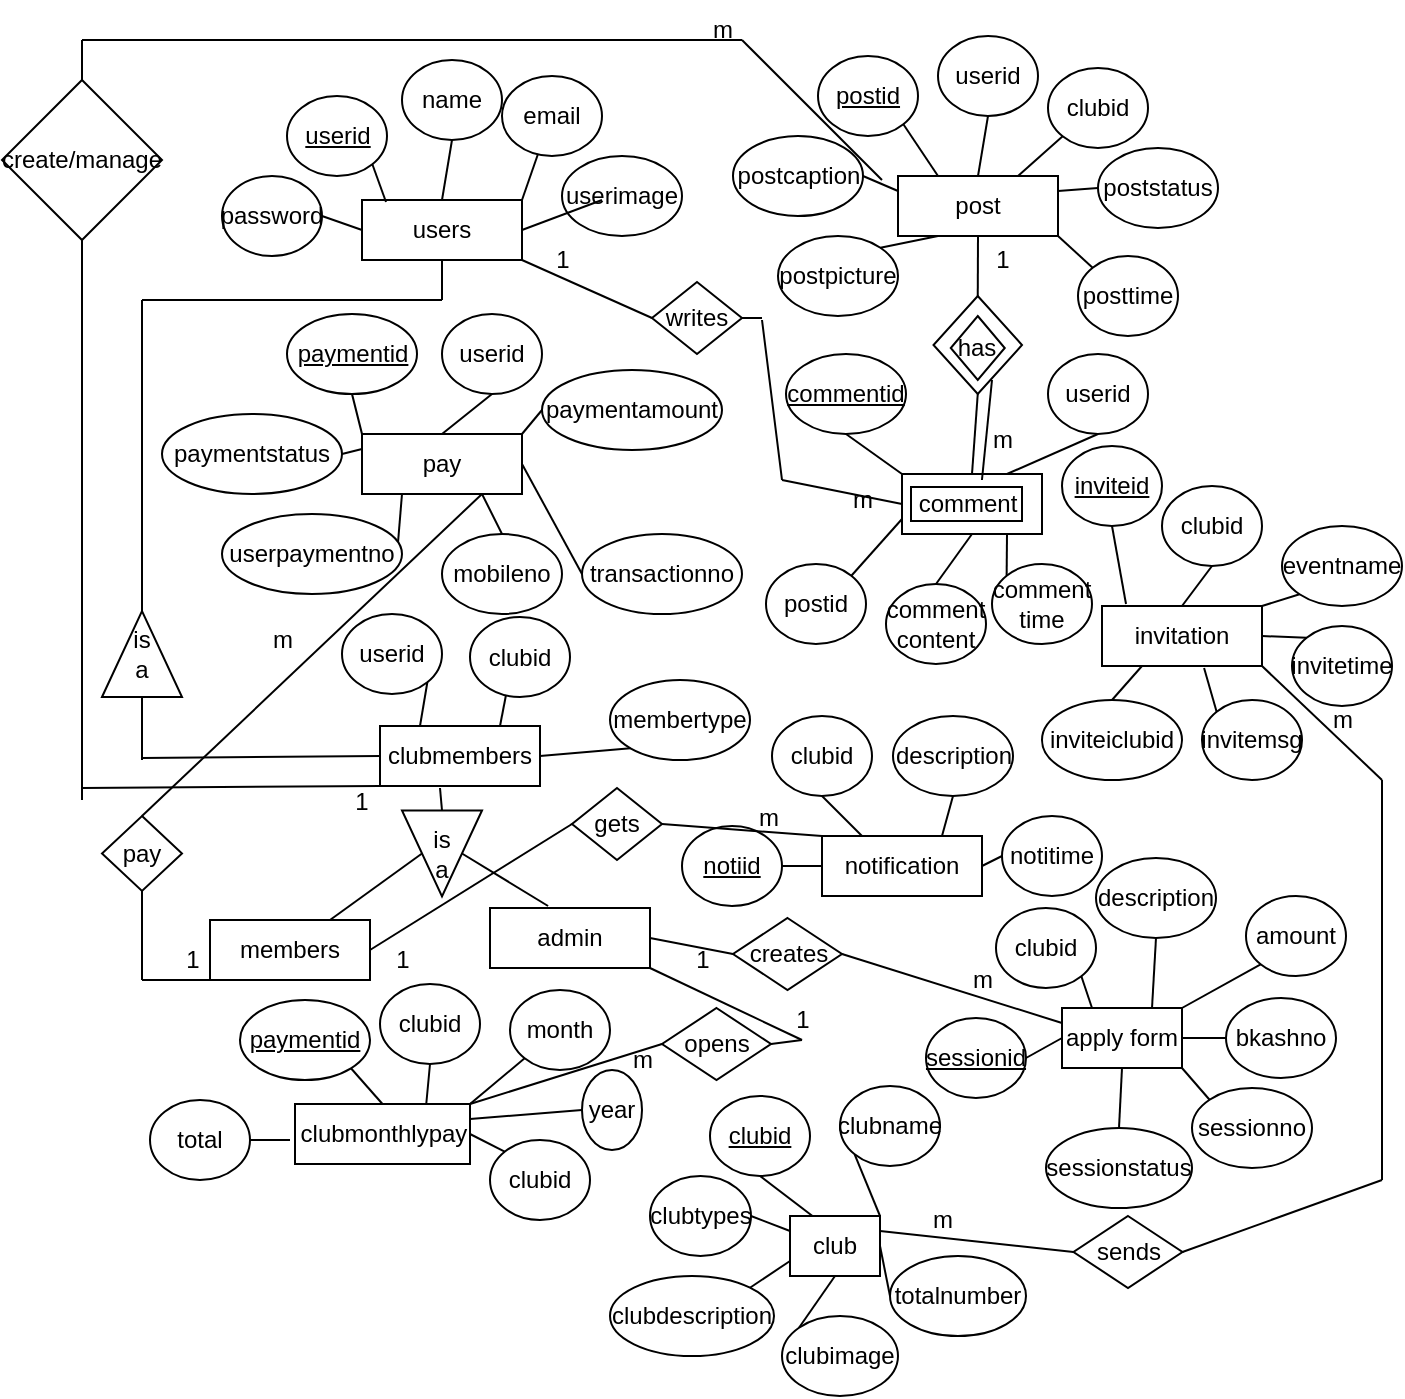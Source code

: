 <mxfile version="20.7.4" type="device"><diagram id="wErMqQA9HArd3qkCMfXF" name="Page-1"><mxGraphModel dx="1730" dy="1527" grid="1" gridSize="10" guides="1" tooltips="1" connect="1" arrows="1" fold="1" page="1" pageScale="1" pageWidth="850" pageHeight="1100" math="0" shadow="0"><root><mxCell id="0"/><mxCell id="1" parent="0"/><mxCell id="XLt_cei-jQ5M8ILRiLV--1" value="users" style="rounded=0;whiteSpace=wrap;html=1;" parent="1" vertex="1"><mxGeometry x="120" y="50" width="80" height="30" as="geometry"/></mxCell><mxCell id="XLt_cei-jQ5M8ILRiLV--2" value="&lt;u&gt;userid&lt;/u&gt;" style="ellipse;whiteSpace=wrap;html=1;" parent="1" vertex="1"><mxGeometry x="82.5" y="-2" width="50" height="40" as="geometry"/></mxCell><mxCell id="XLt_cei-jQ5M8ILRiLV--3" value="name" style="ellipse;whiteSpace=wrap;html=1;" parent="1" vertex="1"><mxGeometry x="140" y="-20" width="50" height="40" as="geometry"/></mxCell><mxCell id="XLt_cei-jQ5M8ILRiLV--5" value="email" style="ellipse;whiteSpace=wrap;html=1;" parent="1" vertex="1"><mxGeometry x="190" y="-12" width="50" height="40" as="geometry"/></mxCell><mxCell id="XLt_cei-jQ5M8ILRiLV--6" value="password" style="ellipse;whiteSpace=wrap;html=1;" parent="1" vertex="1"><mxGeometry x="50" y="38" width="50" height="40" as="geometry"/></mxCell><mxCell id="XLt_cei-jQ5M8ILRiLV--7" value="userimage" style="ellipse;whiteSpace=wrap;html=1;" parent="1" vertex="1"><mxGeometry x="220" y="28" width="60" height="40" as="geometry"/></mxCell><mxCell id="XLt_cei-jQ5M8ILRiLV--11" value="" style="endArrow=none;html=1;rounded=0;exitX=0;exitY=0.5;exitDx=0;exitDy=0;entryX=1;entryY=0.5;entryDx=0;entryDy=0;" parent="1" source="XLt_cei-jQ5M8ILRiLV--1" target="XLt_cei-jQ5M8ILRiLV--6" edge="1"><mxGeometry width="50" height="50" relative="1" as="geometry"><mxPoint x="20" y="-10" as="sourcePoint"/><mxPoint x="70" y="-60" as="targetPoint"/></mxGeometry></mxCell><mxCell id="XLt_cei-jQ5M8ILRiLV--12" value="" style="endArrow=none;html=1;rounded=0;exitX=0.15;exitY=0.033;exitDx=0;exitDy=0;exitPerimeter=0;entryX=1;entryY=1;entryDx=0;entryDy=0;" parent="1" source="XLt_cei-jQ5M8ILRiLV--1" target="XLt_cei-jQ5M8ILRiLV--2" edge="1"><mxGeometry width="50" height="50" relative="1" as="geometry"><mxPoint x="130" y="60" as="sourcePoint"/><mxPoint x="180" y="10" as="targetPoint"/></mxGeometry></mxCell><mxCell id="XLt_cei-jQ5M8ILRiLV--13" value="" style="endArrow=none;html=1;rounded=0;entryX=0.5;entryY=0;entryDx=0;entryDy=0;exitX=0.5;exitY=1;exitDx=0;exitDy=0;" parent="1" source="XLt_cei-jQ5M8ILRiLV--3" target="XLt_cei-jQ5M8ILRiLV--1" edge="1"><mxGeometry width="50" height="50" relative="1" as="geometry"><mxPoint x="129.289" y="50" as="sourcePoint"/><mxPoint x="129.289" as="targetPoint"/></mxGeometry></mxCell><mxCell id="XLt_cei-jQ5M8ILRiLV--14" value="" style="endArrow=none;html=1;rounded=0;exitX=1;exitY=0;exitDx=0;exitDy=0;entryX=0.36;entryY=0.975;entryDx=0;entryDy=0;entryPerimeter=0;" parent="1" source="XLt_cei-jQ5M8ILRiLV--1" target="XLt_cei-jQ5M8ILRiLV--5" edge="1"><mxGeometry width="50" height="50" relative="1" as="geometry"><mxPoint x="200" y="60" as="sourcePoint"/><mxPoint x="250" y="10" as="targetPoint"/></mxGeometry></mxCell><mxCell id="XLt_cei-jQ5M8ILRiLV--15" value="" style="endArrow=none;html=1;rounded=0;exitX=1;exitY=0.5;exitDx=0;exitDy=0;" parent="1" source="XLt_cei-jQ5M8ILRiLV--1" edge="1"><mxGeometry width="50" height="50" relative="1" as="geometry"><mxPoint x="220" y="90" as="sourcePoint"/><mxPoint x="240" y="50" as="targetPoint"/></mxGeometry></mxCell><mxCell id="XLt_cei-jQ5M8ILRiLV--21" value="post" style="rounded=0;whiteSpace=wrap;html=1;" parent="1" vertex="1"><mxGeometry x="388" y="38" width="80" height="30" as="geometry"/></mxCell><mxCell id="XLt_cei-jQ5M8ILRiLV--22" value="&lt;u&gt;postid&lt;/u&gt;" style="ellipse;whiteSpace=wrap;html=1;" parent="1" vertex="1"><mxGeometry x="348" y="-22" width="50" height="40" as="geometry"/></mxCell><mxCell id="XLt_cei-jQ5M8ILRiLV--23" value="userid" style="ellipse;whiteSpace=wrap;html=1;" parent="1" vertex="1"><mxGeometry x="408" y="-32" width="50" height="40" as="geometry"/></mxCell><mxCell id="XLt_cei-jQ5M8ILRiLV--24" value="clubid" style="ellipse;whiteSpace=wrap;html=1;" parent="1" vertex="1"><mxGeometry x="463" y="-16" width="50" height="40" as="geometry"/></mxCell><mxCell id="XLt_cei-jQ5M8ILRiLV--25" value="postcaption" style="ellipse;whiteSpace=wrap;html=1;" parent="1" vertex="1"><mxGeometry x="305.5" y="18" width="65" height="40" as="geometry"/></mxCell><mxCell id="XLt_cei-jQ5M8ILRiLV--26" value="postpicture" style="ellipse;whiteSpace=wrap;html=1;" parent="1" vertex="1"><mxGeometry x="328" y="68" width="60" height="40" as="geometry"/></mxCell><mxCell id="XLt_cei-jQ5M8ILRiLV--27" value="poststatus" style="ellipse;whiteSpace=wrap;html=1;" parent="1" vertex="1"><mxGeometry x="488" y="24" width="60" height="40" as="geometry"/></mxCell><mxCell id="XLt_cei-jQ5M8ILRiLV--28" value="posttime" style="ellipse;whiteSpace=wrap;html=1;" parent="1" vertex="1"><mxGeometry x="478" y="78" width="50" height="40" as="geometry"/></mxCell><mxCell id="XLt_cei-jQ5M8ILRiLV--29" value="" style="endArrow=none;html=1;rounded=0;entryX=0.25;entryY=0;entryDx=0;entryDy=0;exitX=1;exitY=1;exitDx=0;exitDy=0;" parent="1" source="XLt_cei-jQ5M8ILRiLV--22" target="XLt_cei-jQ5M8ILRiLV--21" edge="1"><mxGeometry width="50" height="50" relative="1" as="geometry"><mxPoint x="278" y="38" as="sourcePoint"/><mxPoint x="328" y="-12" as="targetPoint"/></mxGeometry></mxCell><mxCell id="XLt_cei-jQ5M8ILRiLV--30" value="" style="endArrow=none;html=1;rounded=0;entryX=0.5;entryY=1;entryDx=0;entryDy=0;" parent="1" target="XLt_cei-jQ5M8ILRiLV--23" edge="1"><mxGeometry width="50" height="50" relative="1" as="geometry"><mxPoint x="428" y="38" as="sourcePoint"/><mxPoint x="468" y="-2" as="targetPoint"/></mxGeometry></mxCell><mxCell id="XLt_cei-jQ5M8ILRiLV--31" value="" style="endArrow=none;html=1;fontFamily=Helvetica;fontSize=11;fontColor=default;align=center;strokeColor=default;entryX=0;entryY=0.5;entryDx=0;entryDy=0;exitX=1;exitY=0.25;exitDx=0;exitDy=0;" parent="1" source="XLt_cei-jQ5M8ILRiLV--21" target="XLt_cei-jQ5M8ILRiLV--27" edge="1"><mxGeometry width="50" height="50" relative="1" as="geometry"><mxPoint x="458" y="38" as="sourcePoint"/><mxPoint x="488" y="8" as="targetPoint"/></mxGeometry></mxCell><mxCell id="XLt_cei-jQ5M8ILRiLV--32" value="" style="endArrow=none;html=1;rounded=0;entryX=0;entryY=0.25;entryDx=0;entryDy=0;exitX=1;exitY=0.5;exitDx=0;exitDy=0;" parent="1" source="XLt_cei-jQ5M8ILRiLV--25" target="XLt_cei-jQ5M8ILRiLV--21" edge="1"><mxGeometry width="50" height="50" relative="1" as="geometry"><mxPoint x="328" y="68" as="sourcePoint"/><mxPoint x="378" y="18" as="targetPoint"/></mxGeometry></mxCell><mxCell id="XLt_cei-jQ5M8ILRiLV--33" value="" style="endArrow=none;html=1;rounded=0;exitX=1;exitY=0;exitDx=0;exitDy=0;entryX=0.25;entryY=1;entryDx=0;entryDy=0;" parent="1" source="XLt_cei-jQ5M8ILRiLV--26" target="XLt_cei-jQ5M8ILRiLV--21" edge="1"><mxGeometry width="50" height="50" relative="1" as="geometry"><mxPoint x="378" y="128" as="sourcePoint"/><mxPoint x="428" y="78" as="targetPoint"/></mxGeometry></mxCell><mxCell id="XLt_cei-jQ5M8ILRiLV--34" value="" style="endArrow=none;html=1;rounded=0;exitX=0.75;exitY=0;exitDx=0;exitDy=0;entryX=0;entryY=1;entryDx=0;entryDy=0;" parent="1" source="XLt_cei-jQ5M8ILRiLV--21" target="XLt_cei-jQ5M8ILRiLV--24" edge="1"><mxGeometry width="50" height="50" relative="1" as="geometry"><mxPoint x="448" y="38" as="sourcePoint"/><mxPoint x="488" y="-2" as="targetPoint"/></mxGeometry></mxCell><mxCell id="XLt_cei-jQ5M8ILRiLV--35" value="" style="endArrow=none;html=1;rounded=0;entryX=1;entryY=1;entryDx=0;entryDy=0;exitX=0;exitY=0;exitDx=0;exitDy=0;" parent="1" source="XLt_cei-jQ5M8ILRiLV--28" target="XLt_cei-jQ5M8ILRiLV--21" edge="1"><mxGeometry width="50" height="50" relative="1" as="geometry"><mxPoint x="408" y="158" as="sourcePoint"/><mxPoint x="458" y="108" as="targetPoint"/></mxGeometry></mxCell><mxCell id="XLt_cei-jQ5M8ILRiLV--36" value="pay" style="rounded=0;whiteSpace=wrap;html=1;" parent="1" vertex="1"><mxGeometry x="120" y="167" width="80" height="30" as="geometry"/></mxCell><mxCell id="XLt_cei-jQ5M8ILRiLV--37" value="&lt;u&gt;paymentid&lt;/u&gt;" style="ellipse;whiteSpace=wrap;html=1;" parent="1" vertex="1"><mxGeometry x="82.5" y="107" width="65" height="40" as="geometry"/></mxCell><mxCell id="XLt_cei-jQ5M8ILRiLV--38" value="userid" style="ellipse;whiteSpace=wrap;html=1;" parent="1" vertex="1"><mxGeometry x="160" y="107" width="50" height="40" as="geometry"/></mxCell><mxCell id="XLt_cei-jQ5M8ILRiLV--39" value="paymentamount" style="ellipse;whiteSpace=wrap;html=1;" parent="1" vertex="1"><mxGeometry x="210" y="135" width="90" height="40" as="geometry"/></mxCell><mxCell id="XLt_cei-jQ5M8ILRiLV--40" value="transactionno" style="ellipse;whiteSpace=wrap;html=1;" parent="1" vertex="1"><mxGeometry x="230" y="217" width="80" height="40" as="geometry"/></mxCell><mxCell id="XLt_cei-jQ5M8ILRiLV--41" value="paymentstatus" style="ellipse;whiteSpace=wrap;html=1;" parent="1" vertex="1"><mxGeometry x="20" y="157" width="90" height="40" as="geometry"/></mxCell><mxCell id="XLt_cei-jQ5M8ILRiLV--42" value="userpaymentno" style="ellipse;whiteSpace=wrap;html=1;" parent="1" vertex="1"><mxGeometry x="50" y="207" width="90" height="40" as="geometry"/></mxCell><mxCell id="XLt_cei-jQ5M8ILRiLV--43" value="mobileno" style="ellipse;whiteSpace=wrap;html=1;" parent="1" vertex="1"><mxGeometry x="160" y="217" width="60" height="40" as="geometry"/></mxCell><mxCell id="XLt_cei-jQ5M8ILRiLV--44" value="" style="endArrow=none;html=1;rounded=0;entryX=0.5;entryY=1;entryDx=0;entryDy=0;exitX=0;exitY=0;exitDx=0;exitDy=0;" parent="1" source="XLt_cei-jQ5M8ILRiLV--36" target="XLt_cei-jQ5M8ILRiLV--37" edge="1"><mxGeometry width="50" height="50" relative="1" as="geometry"><mxPoint x="100" y="177" as="sourcePoint"/><mxPoint x="150" y="127" as="targetPoint"/></mxGeometry></mxCell><mxCell id="XLt_cei-jQ5M8ILRiLV--45" value="" style="endArrow=none;html=1;rounded=0;exitX=0.5;exitY=0;exitDx=0;exitDy=0;entryX=0.5;entryY=1;entryDx=0;entryDy=0;" parent="1" source="XLt_cei-jQ5M8ILRiLV--36" target="XLt_cei-jQ5M8ILRiLV--38" edge="1"><mxGeometry width="50" height="50" relative="1" as="geometry"><mxPoint x="140" y="167" as="sourcePoint"/><mxPoint x="190" y="117" as="targetPoint"/></mxGeometry></mxCell><mxCell id="XLt_cei-jQ5M8ILRiLV--46" value="" style="endArrow=none;html=1;rounded=0;entryX=0;entryY=0.5;entryDx=0;entryDy=0;" parent="1" target="XLt_cei-jQ5M8ILRiLV--39" edge="1"><mxGeometry width="50" height="50" relative="1" as="geometry"><mxPoint x="200" y="167" as="sourcePoint"/><mxPoint x="250" y="117" as="targetPoint"/></mxGeometry></mxCell><mxCell id="XLt_cei-jQ5M8ILRiLV--47" value="" style="endArrow=none;html=1;rounded=0;exitX=1;exitY=0.5;exitDx=0;exitDy=0;entryX=0;entryY=0.5;entryDx=0;entryDy=0;" parent="1" source="XLt_cei-jQ5M8ILRiLV--36" target="XLt_cei-jQ5M8ILRiLV--40" edge="1"><mxGeometry width="50" height="50" relative="1" as="geometry"><mxPoint x="210" y="207" as="sourcePoint"/><mxPoint x="260" y="157" as="targetPoint"/></mxGeometry></mxCell><mxCell id="XLt_cei-jQ5M8ILRiLV--48" value="" style="endArrow=none;html=1;rounded=0;entryX=0.75;entryY=1;entryDx=0;entryDy=0;exitX=0.5;exitY=0;exitDx=0;exitDy=0;" parent="1" source="XLt_cei-jQ5M8ILRiLV--43" target="XLt_cei-jQ5M8ILRiLV--36" edge="1"><mxGeometry width="50" height="50" relative="1" as="geometry"><mxPoint x="120" y="237" as="sourcePoint"/><mxPoint x="170" y="187" as="targetPoint"/></mxGeometry></mxCell><mxCell id="XLt_cei-jQ5M8ILRiLV--49" value="" style="endArrow=none;html=1;rounded=0;exitX=1;exitY=0.5;exitDx=0;exitDy=0;entryX=0;entryY=0.25;entryDx=0;entryDy=0;" parent="1" source="XLt_cei-jQ5M8ILRiLV--41" target="XLt_cei-jQ5M8ILRiLV--36" edge="1"><mxGeometry width="50" height="50" relative="1" as="geometry"><mxPoint x="70" y="217" as="sourcePoint"/><mxPoint x="120" y="167" as="targetPoint"/></mxGeometry></mxCell><mxCell id="XLt_cei-jQ5M8ILRiLV--50" value="" style="endArrow=none;html=1;rounded=0;exitX=0.978;exitY=0.35;exitDx=0;exitDy=0;exitPerimeter=0;entryX=0.25;entryY=1;entryDx=0;entryDy=0;" parent="1" source="XLt_cei-jQ5M8ILRiLV--42" target="XLt_cei-jQ5M8ILRiLV--36" edge="1"><mxGeometry width="50" height="50" relative="1" as="geometry"><mxPoint x="100" y="247" as="sourcePoint"/><mxPoint x="150" y="197" as="targetPoint"/></mxGeometry></mxCell><mxCell id="XLt_cei-jQ5M8ILRiLV--51" value="notification" style="rounded=0;whiteSpace=wrap;html=1;" parent="1" vertex="1"><mxGeometry x="350" y="368" width="80" height="30" as="geometry"/></mxCell><mxCell id="XLt_cei-jQ5M8ILRiLV--52" value="&lt;u&gt;notiid&lt;/u&gt;" style="ellipse;whiteSpace=wrap;html=1;" parent="1" vertex="1"><mxGeometry x="280" y="363" width="50" height="40" as="geometry"/></mxCell><mxCell id="XLt_cei-jQ5M8ILRiLV--53" value="clubid" style="ellipse;whiteSpace=wrap;html=1;" parent="1" vertex="1"><mxGeometry x="325" y="308" width="50" height="40" as="geometry"/></mxCell><mxCell id="XLt_cei-jQ5M8ILRiLV--54" value="description" style="ellipse;whiteSpace=wrap;html=1;" parent="1" vertex="1"><mxGeometry x="385.5" y="308" width="60" height="40" as="geometry"/></mxCell><mxCell id="XLt_cei-jQ5M8ILRiLV--55" value="notitime" style="ellipse;whiteSpace=wrap;html=1;" parent="1" vertex="1"><mxGeometry x="440" y="358" width="50" height="40" as="geometry"/></mxCell><mxCell id="XLt_cei-jQ5M8ILRiLV--56" value="" style="endArrow=none;html=1;rounded=0;entryX=0;entryY=0.5;entryDx=0;entryDy=0;exitX=1;exitY=0.5;exitDx=0;exitDy=0;" parent="1" source="XLt_cei-jQ5M8ILRiLV--52" target="XLt_cei-jQ5M8ILRiLV--51" edge="1"><mxGeometry width="50" height="50" relative="1" as="geometry"><mxPoint x="220" y="338" as="sourcePoint"/><mxPoint x="270" y="288" as="targetPoint"/></mxGeometry></mxCell><mxCell id="XLt_cei-jQ5M8ILRiLV--57" value="" style="endArrow=none;html=1;rounded=0;exitX=0.25;exitY=0;exitDx=0;exitDy=0;entryX=0.5;entryY=1;entryDx=0;entryDy=0;" parent="1" source="XLt_cei-jQ5M8ILRiLV--51" target="XLt_cei-jQ5M8ILRiLV--53" edge="1"><mxGeometry width="50" height="50" relative="1" as="geometry"><mxPoint x="340" y="368" as="sourcePoint"/><mxPoint x="390" y="318" as="targetPoint"/></mxGeometry></mxCell><mxCell id="XLt_cei-jQ5M8ILRiLV--58" value="" style="endArrow=none;html=1;rounded=0;exitX=0.75;exitY=0;exitDx=0;exitDy=0;entryX=0.5;entryY=1;entryDx=0;entryDy=0;" parent="1" source="XLt_cei-jQ5M8ILRiLV--51" target="XLt_cei-jQ5M8ILRiLV--54" edge="1"><mxGeometry width="50" height="50" relative="1" as="geometry"><mxPoint x="400" y="368" as="sourcePoint"/><mxPoint x="450" y="318" as="targetPoint"/></mxGeometry></mxCell><mxCell id="XLt_cei-jQ5M8ILRiLV--59" value="" style="endArrow=none;html=1;rounded=0;exitX=1;exitY=0.5;exitDx=0;exitDy=0;entryX=0;entryY=0.5;entryDx=0;entryDy=0;" parent="1" source="XLt_cei-jQ5M8ILRiLV--51" target="XLt_cei-jQ5M8ILRiLV--55" edge="1"><mxGeometry width="50" height="50" relative="1" as="geometry"><mxPoint x="490" y="358" as="sourcePoint"/><mxPoint x="540" y="308" as="targetPoint"/></mxGeometry></mxCell><mxCell id="XLt_cei-jQ5M8ILRiLV--60" value="" style="rounded=0;whiteSpace=wrap;html=1;" parent="1" vertex="1"><mxGeometry x="390" y="187" width="70" height="30" as="geometry"/></mxCell><mxCell id="XLt_cei-jQ5M8ILRiLV--61" value="&lt;u&gt;commentid&lt;/u&gt;" style="ellipse;whiteSpace=wrap;html=1;" parent="1" vertex="1"><mxGeometry x="332" y="127" width="60" height="40" as="geometry"/></mxCell><mxCell id="XLt_cei-jQ5M8ILRiLV--62" value="userid" style="ellipse;whiteSpace=wrap;html=1;" parent="1" vertex="1"><mxGeometry x="463" y="127" width="50" height="40" as="geometry"/></mxCell><mxCell id="XLt_cei-jQ5M8ILRiLV--63" value="postid" style="ellipse;whiteSpace=wrap;html=1;" parent="1" vertex="1"><mxGeometry x="322" y="232" width="50" height="40" as="geometry"/></mxCell><mxCell id="XLt_cei-jQ5M8ILRiLV--64" value="comment&lt;br&gt;content" style="ellipse;whiteSpace=wrap;html=1;" parent="1" vertex="1"><mxGeometry x="382" y="242" width="50" height="40" as="geometry"/></mxCell><mxCell id="XLt_cei-jQ5M8ILRiLV--65" value="comment&lt;br&gt;time" style="ellipse;whiteSpace=wrap;html=1;" parent="1" vertex="1"><mxGeometry x="435" y="232" width="50" height="40" as="geometry"/></mxCell><mxCell id="XLt_cei-jQ5M8ILRiLV--66" value="" style="endArrow=none;html=1;rounded=0;entryX=0.5;entryY=1;entryDx=0;entryDy=0;exitX=0;exitY=0;exitDx=0;exitDy=0;" parent="1" source="XLt_cei-jQ5M8ILRiLV--60" target="XLt_cei-jQ5M8ILRiLV--61" edge="1"><mxGeometry width="50" height="50" relative="1" as="geometry"><mxPoint x="342" y="202" as="sourcePoint"/><mxPoint x="392" y="152" as="targetPoint"/></mxGeometry></mxCell><mxCell id="XLt_cei-jQ5M8ILRiLV--67" value="" style="endArrow=none;html=1;rounded=0;exitX=0.75;exitY=0;exitDx=0;exitDy=0;entryX=0.5;entryY=1;entryDx=0;entryDy=0;" parent="1" source="XLt_cei-jQ5M8ILRiLV--60" target="XLt_cei-jQ5M8ILRiLV--62" edge="1"><mxGeometry width="50" height="50" relative="1" as="geometry"><mxPoint x="502" y="202" as="sourcePoint"/><mxPoint x="552" y="152" as="targetPoint"/></mxGeometry></mxCell><mxCell id="XLt_cei-jQ5M8ILRiLV--68" value="" style="endArrow=none;html=1;rounded=0;exitX=0.75;exitY=1;exitDx=0;exitDy=0;entryX=0;entryY=0;entryDx=0;entryDy=0;" parent="1" source="XLt_cei-jQ5M8ILRiLV--60" target="XLt_cei-jQ5M8ILRiLV--65" edge="1"><mxGeometry width="50" height="50" relative="1" as="geometry"><mxPoint x="502" y="202" as="sourcePoint"/><mxPoint x="552" y="152" as="targetPoint"/></mxGeometry></mxCell><mxCell id="XLt_cei-jQ5M8ILRiLV--69" value="" style="endArrow=none;html=1;rounded=0;entryX=0.5;entryY=1;entryDx=0;entryDy=0;exitX=0.5;exitY=0;exitDx=0;exitDy=0;" parent="1" source="XLt_cei-jQ5M8ILRiLV--64" target="XLt_cei-jQ5M8ILRiLV--60" edge="1"><mxGeometry width="50" height="50" relative="1" as="geometry"><mxPoint x="342" y="332" as="sourcePoint"/><mxPoint x="392" y="282" as="targetPoint"/></mxGeometry></mxCell><mxCell id="XLt_cei-jQ5M8ILRiLV--70" value="" style="endArrow=none;html=1;rounded=0;entryX=0;entryY=0.75;entryDx=0;entryDy=0;exitX=1;exitY=0;exitDx=0;exitDy=0;" parent="1" source="XLt_cei-jQ5M8ILRiLV--63" target="XLt_cei-jQ5M8ILRiLV--60" edge="1"><mxGeometry width="50" height="50" relative="1" as="geometry"><mxPoint x="322" y="212" as="sourcePoint"/><mxPoint x="372" y="162" as="targetPoint"/></mxGeometry></mxCell><mxCell id="XLt_cei-jQ5M8ILRiLV--72" value="invitation" style="rounded=0;whiteSpace=wrap;html=1;" parent="1" vertex="1"><mxGeometry x="490" y="253" width="80" height="30" as="geometry"/></mxCell><mxCell id="XLt_cei-jQ5M8ILRiLV--73" value="&lt;u&gt;inviteid&lt;/u&gt;" style="ellipse;whiteSpace=wrap;html=1;" parent="1" vertex="1"><mxGeometry x="470" y="173" width="50" height="40" as="geometry"/></mxCell><mxCell id="XLt_cei-jQ5M8ILRiLV--74" value="clubid" style="ellipse;whiteSpace=wrap;html=1;" parent="1" vertex="1"><mxGeometry x="520" y="193" width="50" height="40" as="geometry"/></mxCell><mxCell id="XLt_cei-jQ5M8ILRiLV--75" value="inviteiclubid" style="ellipse;whiteSpace=wrap;html=1;" parent="1" vertex="1"><mxGeometry x="460" y="300" width="70" height="40" as="geometry"/></mxCell><mxCell id="XLt_cei-jQ5M8ILRiLV--76" value="eventname" style="ellipse;whiteSpace=wrap;html=1;" parent="1" vertex="1"><mxGeometry x="580" y="213" width="60" height="40" as="geometry"/></mxCell><mxCell id="XLt_cei-jQ5M8ILRiLV--77" value="invitemsg" style="ellipse;whiteSpace=wrap;html=1;" parent="1" vertex="1"><mxGeometry x="540" y="300" width="50" height="40" as="geometry"/></mxCell><mxCell id="XLt_cei-jQ5M8ILRiLV--78" value="invitetime" style="ellipse;whiteSpace=wrap;html=1;" parent="1" vertex="1"><mxGeometry x="585" y="263" width="50" height="40" as="geometry"/></mxCell><mxCell id="XLt_cei-jQ5M8ILRiLV--79" value="" style="endArrow=none;html=1;rounded=0;exitX=0.15;exitY=-0.033;exitDx=0;exitDy=0;exitPerimeter=0;entryX=0.5;entryY=1;entryDx=0;entryDy=0;" parent="1" source="XLt_cei-jQ5M8ILRiLV--72" target="XLt_cei-jQ5M8ILRiLV--73" edge="1"><mxGeometry width="50" height="50" relative="1" as="geometry"><mxPoint x="480" y="253" as="sourcePoint"/><mxPoint x="530" y="203" as="targetPoint"/></mxGeometry></mxCell><mxCell id="XLt_cei-jQ5M8ILRiLV--80" value="" style="endArrow=none;html=1;rounded=0;exitX=0.5;exitY=0;exitDx=0;exitDy=0;entryX=0.5;entryY=1;entryDx=0;entryDy=0;" parent="1" source="XLt_cei-jQ5M8ILRiLV--72" target="XLt_cei-jQ5M8ILRiLV--74" edge="1"><mxGeometry width="50" height="50" relative="1" as="geometry"><mxPoint x="500" y="263" as="sourcePoint"/><mxPoint x="550" y="213" as="targetPoint"/></mxGeometry></mxCell><mxCell id="XLt_cei-jQ5M8ILRiLV--81" value="" style="endArrow=none;html=1;rounded=0;entryX=0;entryY=1;entryDx=0;entryDy=0;" parent="1" target="XLt_cei-jQ5M8ILRiLV--76" edge="1"><mxGeometry width="50" height="50" relative="1" as="geometry"><mxPoint x="570" y="253" as="sourcePoint"/><mxPoint x="600" y="213" as="targetPoint"/></mxGeometry></mxCell><mxCell id="XLt_cei-jQ5M8ILRiLV--83" value="" style="endArrow=none;html=1;rounded=0;entryX=0;entryY=0;entryDx=0;entryDy=0;exitX=1;exitY=0.5;exitDx=0;exitDy=0;" parent="1" source="XLt_cei-jQ5M8ILRiLV--72" target="XLt_cei-jQ5M8ILRiLV--78" edge="1"><mxGeometry width="50" height="50" relative="1" as="geometry"><mxPoint x="550" y="293" as="sourcePoint"/><mxPoint x="600" y="243" as="targetPoint"/></mxGeometry></mxCell><mxCell id="XLt_cei-jQ5M8ILRiLV--84" value="" style="endArrow=none;html=1;rounded=0;entryX=0.25;entryY=1;entryDx=0;entryDy=0;exitX=0.5;exitY=0;exitDx=0;exitDy=0;" parent="1" source="XLt_cei-jQ5M8ILRiLV--75" target="XLt_cei-jQ5M8ILRiLV--72" edge="1"><mxGeometry width="50" height="50" relative="1" as="geometry"><mxPoint x="460" y="313" as="sourcePoint"/><mxPoint x="510" y="263" as="targetPoint"/></mxGeometry></mxCell><mxCell id="XLt_cei-jQ5M8ILRiLV--85" value="" style="endArrow=none;html=1;rounded=0;entryX=0.638;entryY=1.033;entryDx=0;entryDy=0;entryPerimeter=0;exitX=0;exitY=0;exitDx=0;exitDy=0;" parent="1" source="XLt_cei-jQ5M8ILRiLV--77" target="XLt_cei-jQ5M8ILRiLV--72" edge="1"><mxGeometry width="50" height="50" relative="1" as="geometry"><mxPoint x="520" y="313" as="sourcePoint"/><mxPoint x="570" y="263" as="targetPoint"/></mxGeometry></mxCell><mxCell id="XLt_cei-jQ5M8ILRiLV--86" value="clubmembers" style="rounded=0;whiteSpace=wrap;html=1;" parent="1" vertex="1"><mxGeometry x="129" y="313" width="80" height="30" as="geometry"/></mxCell><mxCell id="XLt_cei-jQ5M8ILRiLV--87" value="userid" style="ellipse;whiteSpace=wrap;html=1;" parent="1" vertex="1"><mxGeometry x="110" y="257" width="50" height="40" as="geometry"/></mxCell><mxCell id="XLt_cei-jQ5M8ILRiLV--88" value="clubid" style="ellipse;whiteSpace=wrap;html=1;" parent="1" vertex="1"><mxGeometry x="174" y="258.5" width="50" height="40" as="geometry"/></mxCell><mxCell id="XLt_cei-jQ5M8ILRiLV--89" value="membertype" style="ellipse;whiteSpace=wrap;html=1;" parent="1" vertex="1"><mxGeometry x="244" y="290" width="70" height="40" as="geometry"/></mxCell><mxCell id="XLt_cei-jQ5M8ILRiLV--90" value="" style="endArrow=none;html=1;rounded=0;entryX=1;entryY=1;entryDx=0;entryDy=0;exitX=0.25;exitY=0;exitDx=0;exitDy=0;" parent="1" source="XLt_cei-jQ5M8ILRiLV--86" target="XLt_cei-jQ5M8ILRiLV--87" edge="1"><mxGeometry width="50" height="50" relative="1" as="geometry"><mxPoint x="80" y="360" as="sourcePoint"/><mxPoint x="130" y="310" as="targetPoint"/></mxGeometry></mxCell><mxCell id="XLt_cei-jQ5M8ILRiLV--91" value="" style="endArrow=none;html=1;rounded=0;entryX=0.36;entryY=0.975;entryDx=0;entryDy=0;entryPerimeter=0;exitX=0.75;exitY=0;exitDx=0;exitDy=0;" parent="1" source="XLt_cei-jQ5M8ILRiLV--86" target="XLt_cei-jQ5M8ILRiLV--88" edge="1"><mxGeometry width="50" height="50" relative="1" as="geometry"><mxPoint x="180" y="320" as="sourcePoint"/><mxPoint x="230" y="270" as="targetPoint"/></mxGeometry></mxCell><mxCell id="XLt_cei-jQ5M8ILRiLV--92" value="" style="endArrow=none;html=1;rounded=0;exitX=1;exitY=0.5;exitDx=0;exitDy=0;entryX=0;entryY=1;entryDx=0;entryDy=0;" parent="1" source="XLt_cei-jQ5M8ILRiLV--86" target="XLt_cei-jQ5M8ILRiLV--89" edge="1"><mxGeometry width="50" height="50" relative="1" as="geometry"><mxPoint x="250" y="360" as="sourcePoint"/><mxPoint x="300" y="310" as="targetPoint"/></mxGeometry></mxCell><mxCell id="XLt_cei-jQ5M8ILRiLV--93" value="is&lt;br&gt;a" style="triangle;whiteSpace=wrap;html=1;direction=north;" parent="1" vertex="1"><mxGeometry x="-10" y="255.5" width="40" height="43" as="geometry"/></mxCell><mxCell id="XLt_cei-jQ5M8ILRiLV--94" value="" style="endArrow=none;html=1;rounded=0;exitX=0;exitY=0.5;exitDx=0;exitDy=0;" parent="1" source="XLt_cei-jQ5M8ILRiLV--93" edge="1"><mxGeometry width="50" height="50" relative="1" as="geometry"><mxPoint x="40" y="330" as="sourcePoint"/><mxPoint x="10" y="330" as="targetPoint"/></mxGeometry></mxCell><mxCell id="XLt_cei-jQ5M8ILRiLV--95" value="" style="endArrow=none;html=1;rounded=0;entryX=0;entryY=0.5;entryDx=0;entryDy=0;" parent="1" target="XLt_cei-jQ5M8ILRiLV--86" edge="1"><mxGeometry width="50" height="50" relative="1" as="geometry"><mxPoint x="10" y="329" as="sourcePoint"/><mxPoint x="110" y="370" as="targetPoint"/></mxGeometry></mxCell><mxCell id="XLt_cei-jQ5M8ILRiLV--96" value="" style="endArrow=none;html=1;rounded=0;exitX=1;exitY=0.5;exitDx=0;exitDy=0;" parent="1" source="XLt_cei-jQ5M8ILRiLV--93" edge="1"><mxGeometry width="50" height="50" relative="1" as="geometry"><mxPoint x="-30" y="190" as="sourcePoint"/><mxPoint x="10" y="100" as="targetPoint"/></mxGeometry></mxCell><mxCell id="XLt_cei-jQ5M8ILRiLV--97" value="" style="endArrow=none;html=1;rounded=0;" parent="1" edge="1"><mxGeometry width="50" height="50" relative="1" as="geometry"><mxPoint x="10" y="100" as="sourcePoint"/><mxPoint x="160" y="100" as="targetPoint"/></mxGeometry></mxCell><mxCell id="XLt_cei-jQ5M8ILRiLV--98" value="" style="endArrow=none;html=1;rounded=0;entryX=0.5;entryY=1;entryDx=0;entryDy=0;" parent="1" target="XLt_cei-jQ5M8ILRiLV--1" edge="1"><mxGeometry width="50" height="50" relative="1" as="geometry"><mxPoint x="160" y="100" as="sourcePoint"/><mxPoint x="260" y="70" as="targetPoint"/></mxGeometry></mxCell><mxCell id="XLt_cei-jQ5M8ILRiLV--99" value="is&lt;br&gt;a" style="triangle;whiteSpace=wrap;html=1;direction=south;" parent="1" vertex="1"><mxGeometry x="140" y="355.25" width="40" height="43" as="geometry"/></mxCell><mxCell id="XLt_cei-jQ5M8ILRiLV--102" value="admin" style="rounded=0;whiteSpace=wrap;html=1;" parent="1" vertex="1"><mxGeometry x="184" y="404" width="80" height="30" as="geometry"/></mxCell><mxCell id="XLt_cei-jQ5M8ILRiLV--103" value="members" style="rounded=0;whiteSpace=wrap;html=1;" parent="1" vertex="1"><mxGeometry x="44" y="410" width="80" height="30" as="geometry"/></mxCell><mxCell id="XLt_cei-jQ5M8ILRiLV--105" value="" style="endArrow=none;html=1;rounded=0;entryX=0.5;entryY=0;entryDx=0;entryDy=0;exitX=0.363;exitY=-0.033;exitDx=0;exitDy=0;exitPerimeter=0;" parent="1" source="XLt_cei-jQ5M8ILRiLV--102" target="XLt_cei-jQ5M8ILRiLV--99" edge="1"><mxGeometry width="50" height="50" relative="1" as="geometry"><mxPoint x="230" y="400" as="sourcePoint"/><mxPoint x="280" y="350" as="targetPoint"/></mxGeometry></mxCell><mxCell id="XLt_cei-jQ5M8ILRiLV--106" value="" style="endArrow=none;html=1;rounded=0;entryX=0.375;entryY=1.033;entryDx=0;entryDy=0;exitX=0;exitY=0.5;exitDx=0;exitDy=0;entryPerimeter=0;" parent="1" source="XLt_cei-jQ5M8ILRiLV--99" target="XLt_cei-jQ5M8ILRiLV--86" edge="1"><mxGeometry width="50" height="50" relative="1" as="geometry"><mxPoint x="230" y="390" as="sourcePoint"/><mxPoint x="280" y="340" as="targetPoint"/></mxGeometry></mxCell><mxCell id="XLt_cei-jQ5M8ILRiLV--107" value="club" style="rounded=0;whiteSpace=wrap;html=1;" parent="1" vertex="1"><mxGeometry x="334" y="558" width="45" height="30" as="geometry"/></mxCell><mxCell id="XLt_cei-jQ5M8ILRiLV--108" value="&lt;u&gt;clubid&lt;/u&gt;" style="ellipse;whiteSpace=wrap;html=1;" parent="1" vertex="1"><mxGeometry x="294" y="498" width="50" height="40" as="geometry"/></mxCell><mxCell id="XLt_cei-jQ5M8ILRiLV--110" value="clubname" style="ellipse;whiteSpace=wrap;html=1;" parent="1" vertex="1"><mxGeometry x="359" y="493" width="50" height="40" as="geometry"/></mxCell><mxCell id="XLt_cei-jQ5M8ILRiLV--111" value="totalnumber" style="ellipse;whiteSpace=wrap;html=1;" parent="1" vertex="1"><mxGeometry x="384" y="578" width="68" height="40" as="geometry"/></mxCell><mxCell id="XLt_cei-jQ5M8ILRiLV--112" value="clubtypes" style="ellipse;whiteSpace=wrap;html=1;" parent="1" vertex="1"><mxGeometry x="264" y="538" width="50.5" height="40" as="geometry"/></mxCell><mxCell id="XLt_cei-jQ5M8ILRiLV--113" value="clubdescription" style="ellipse;whiteSpace=wrap;html=1;" parent="1" vertex="1"><mxGeometry x="244" y="588" width="82" height="40" as="geometry"/></mxCell><mxCell id="XLt_cei-jQ5M8ILRiLV--114" value="clubimage" style="ellipse;whiteSpace=wrap;html=1;" parent="1" vertex="1"><mxGeometry x="330" y="608" width="58" height="40" as="geometry"/></mxCell><mxCell id="XLt_cei-jQ5M8ILRiLV--115" value="" style="endArrow=none;html=1;rounded=0;entryX=0.5;entryY=1;entryDx=0;entryDy=0;exitX=0.25;exitY=0;exitDx=0;exitDy=0;" parent="1" source="XLt_cei-jQ5M8ILRiLV--107" target="XLt_cei-jQ5M8ILRiLV--108" edge="1"><mxGeometry width="50" height="50" relative="1" as="geometry"><mxPoint x="164" y="598" as="sourcePoint"/><mxPoint x="214" y="548" as="targetPoint"/></mxGeometry></mxCell><mxCell id="XLt_cei-jQ5M8ILRiLV--116" value="" style="endArrow=none;html=1;rounded=0;exitX=1;exitY=0;exitDx=0;exitDy=0;entryX=0;entryY=1;entryDx=0;entryDy=0;" parent="1" source="XLt_cei-jQ5M8ILRiLV--107" target="XLt_cei-jQ5M8ILRiLV--110" edge="1"><mxGeometry width="50" height="50" relative="1" as="geometry"><mxPoint x="444" y="548" as="sourcePoint"/><mxPoint x="494" y="498" as="targetPoint"/></mxGeometry></mxCell><mxCell id="XLt_cei-jQ5M8ILRiLV--117" value="" style="endArrow=none;html=1;rounded=0;entryX=0;entryY=0.25;entryDx=0;entryDy=0;exitX=1;exitY=0.5;exitDx=0;exitDy=0;" parent="1" source="XLt_cei-jQ5M8ILRiLV--112" target="XLt_cei-jQ5M8ILRiLV--107" edge="1"><mxGeometry width="50" height="50" relative="1" as="geometry"><mxPoint x="184" y="588" as="sourcePoint"/><mxPoint x="234" y="538" as="targetPoint"/></mxGeometry></mxCell><mxCell id="XLt_cei-jQ5M8ILRiLV--118" value="" style="endArrow=none;html=1;rounded=0;exitX=1;exitY=0;exitDx=0;exitDy=0;entryX=0;entryY=0.75;entryDx=0;entryDy=0;" parent="1" source="XLt_cei-jQ5M8ILRiLV--113" target="XLt_cei-jQ5M8ILRiLV--107" edge="1"><mxGeometry width="50" height="50" relative="1" as="geometry"><mxPoint x="314" y="628" as="sourcePoint"/><mxPoint x="364" y="578" as="targetPoint"/></mxGeometry></mxCell><mxCell id="XLt_cei-jQ5M8ILRiLV--119" value="" style="endArrow=none;html=1;rounded=0;exitX=0;exitY=0;exitDx=0;exitDy=0;entryX=0.5;entryY=1;entryDx=0;entryDy=0;" parent="1" source="XLt_cei-jQ5M8ILRiLV--114" target="XLt_cei-jQ5M8ILRiLV--107" edge="1"><mxGeometry width="50" height="50" relative="1" as="geometry"><mxPoint x="364" y="618" as="sourcePoint"/><mxPoint x="414" y="568" as="targetPoint"/></mxGeometry></mxCell><mxCell id="XLt_cei-jQ5M8ILRiLV--122" value="" style="endArrow=none;html=1;rounded=0;exitX=1;exitY=0.5;exitDx=0;exitDy=0;entryX=0;entryY=0.5;entryDx=0;entryDy=0;" parent="1" source="XLt_cei-jQ5M8ILRiLV--107" target="XLt_cei-jQ5M8ILRiLV--111" edge="1"><mxGeometry width="50" height="50" relative="1" as="geometry"><mxPoint x="364" y="618" as="sourcePoint"/><mxPoint x="394" y="573" as="targetPoint"/></mxGeometry></mxCell><mxCell id="XLt_cei-jQ5M8ILRiLV--123" value="apply form" style="rounded=0;whiteSpace=wrap;html=1;" parent="1" vertex="1"><mxGeometry x="470" y="454" width="60" height="30" as="geometry"/></mxCell><mxCell id="XLt_cei-jQ5M8ILRiLV--124" value="&lt;u&gt;sessionid&lt;/u&gt;" style="ellipse;whiteSpace=wrap;html=1;" parent="1" vertex="1"><mxGeometry x="402" y="459" width="50" height="40" as="geometry"/></mxCell><mxCell id="XLt_cei-jQ5M8ILRiLV--125" value="clubid" style="ellipse;whiteSpace=wrap;html=1;" parent="1" vertex="1"><mxGeometry x="437" y="404" width="50" height="40" as="geometry"/></mxCell><mxCell id="XLt_cei-jQ5M8ILRiLV--126" value="description" style="ellipse;whiteSpace=wrap;html=1;" parent="1" vertex="1"><mxGeometry x="487" y="379" width="60" height="40" as="geometry"/></mxCell><mxCell id="XLt_cei-jQ5M8ILRiLV--127" value="amount" style="ellipse;whiteSpace=wrap;html=1;" parent="1" vertex="1"><mxGeometry x="562" y="398" width="50" height="40" as="geometry"/></mxCell><mxCell id="XLt_cei-jQ5M8ILRiLV--128" value="bkashno" style="ellipse;whiteSpace=wrap;html=1;" parent="1" vertex="1"><mxGeometry x="552" y="449" width="55" height="40" as="geometry"/></mxCell><mxCell id="XLt_cei-jQ5M8ILRiLV--129" value="sessionstatus" style="ellipse;whiteSpace=wrap;html=1;" parent="1" vertex="1"><mxGeometry x="462" y="514" width="73" height="40" as="geometry"/></mxCell><mxCell id="XLt_cei-jQ5M8ILRiLV--131" value="sessionno" style="ellipse;whiteSpace=wrap;html=1;" parent="1" vertex="1"><mxGeometry x="535" y="494" width="60" height="40" as="geometry"/></mxCell><mxCell id="XLt_cei-jQ5M8ILRiLV--132" value="" style="endArrow=none;html=1;rounded=0;exitX=0.25;exitY=0;exitDx=0;exitDy=0;entryX=1;entryY=1;entryDx=0;entryDy=0;" parent="1" source="XLt_cei-jQ5M8ILRiLV--123" target="XLt_cei-jQ5M8ILRiLV--125" edge="1"><mxGeometry width="50" height="50" relative="1" as="geometry"><mxPoint x="562" y="364" as="sourcePoint"/><mxPoint x="612" y="314" as="targetPoint"/></mxGeometry></mxCell><mxCell id="XLt_cei-jQ5M8ILRiLV--133" value="" style="endArrow=none;html=1;rounded=0;entryX=0;entryY=0.5;entryDx=0;entryDy=0;exitX=1;exitY=0.5;exitDx=0;exitDy=0;" parent="1" source="XLt_cei-jQ5M8ILRiLV--124" target="XLt_cei-jQ5M8ILRiLV--123" edge="1"><mxGeometry width="50" height="50" relative="1" as="geometry"><mxPoint x="452" y="544" as="sourcePoint"/><mxPoint x="502" y="494" as="targetPoint"/></mxGeometry></mxCell><mxCell id="XLt_cei-jQ5M8ILRiLV--134" value="" style="endArrow=none;html=1;rounded=0;exitX=0.75;exitY=0;exitDx=0;exitDy=0;entryX=0.5;entryY=1;entryDx=0;entryDy=0;" parent="1" source="XLt_cei-jQ5M8ILRiLV--123" target="XLt_cei-jQ5M8ILRiLV--126" edge="1"><mxGeometry width="50" height="50" relative="1" as="geometry"><mxPoint x="492" y="454" as="sourcePoint"/><mxPoint x="542" y="404" as="targetPoint"/></mxGeometry></mxCell><mxCell id="XLt_cei-jQ5M8ILRiLV--135" value="" style="endArrow=none;html=1;rounded=0;exitX=1;exitY=0;exitDx=0;exitDy=0;entryX=0;entryY=1;entryDx=0;entryDy=0;" parent="1" source="XLt_cei-jQ5M8ILRiLV--123" target="XLt_cei-jQ5M8ILRiLV--127" edge="1"><mxGeometry width="50" height="50" relative="1" as="geometry"><mxPoint x="522" y="444" as="sourcePoint"/><mxPoint x="572" y="394" as="targetPoint"/></mxGeometry></mxCell><mxCell id="XLt_cei-jQ5M8ILRiLV--137" value="" style="endArrow=none;html=1;rounded=0;exitX=1;exitY=0.5;exitDx=0;exitDy=0;entryX=0;entryY=0.5;entryDx=0;entryDy=0;" parent="1" source="XLt_cei-jQ5M8ILRiLV--123" target="XLt_cei-jQ5M8ILRiLV--128" edge="1"><mxGeometry width="50" height="50" relative="1" as="geometry"><mxPoint x="522" y="494" as="sourcePoint"/><mxPoint x="572" y="444" as="targetPoint"/></mxGeometry></mxCell><mxCell id="XLt_cei-jQ5M8ILRiLV--138" value="" style="endArrow=none;html=1;rounded=0;entryX=1;entryY=1;entryDx=0;entryDy=0;exitX=0;exitY=0;exitDx=0;exitDy=0;" parent="1" source="XLt_cei-jQ5M8ILRiLV--131" target="XLt_cei-jQ5M8ILRiLV--123" edge="1"><mxGeometry width="50" height="50" relative="1" as="geometry"><mxPoint x="502" y="524" as="sourcePoint"/><mxPoint x="552" y="474" as="targetPoint"/></mxGeometry></mxCell><mxCell id="XLt_cei-jQ5M8ILRiLV--139" value="" style="endArrow=none;html=1;rounded=0;entryX=0.5;entryY=0;entryDx=0;entryDy=0;exitX=0.5;exitY=1;exitDx=0;exitDy=0;" parent="1" source="XLt_cei-jQ5M8ILRiLV--123" target="XLt_cei-jQ5M8ILRiLV--129" edge="1"><mxGeometry width="50" height="50" relative="1" as="geometry"><mxPoint x="452" y="529" as="sourcePoint"/><mxPoint x="522.711" y="479" as="targetPoint"/></mxGeometry></mxCell><mxCell id="XLt_cei-jQ5M8ILRiLV--140" value="clubmonthlypay" style="rounded=0;whiteSpace=wrap;html=1;" parent="1" vertex="1"><mxGeometry x="86.5" y="502" width="87.5" height="30" as="geometry"/></mxCell><mxCell id="XLt_cei-jQ5M8ILRiLV--141" value="&lt;u&gt;paymentid&lt;/u&gt;" style="ellipse;whiteSpace=wrap;html=1;" parent="1" vertex="1"><mxGeometry x="59" y="450" width="65" height="40" as="geometry"/></mxCell><mxCell id="XLt_cei-jQ5M8ILRiLV--142" value="clubid" style="ellipse;whiteSpace=wrap;html=1;" parent="1" vertex="1"><mxGeometry x="129" y="442" width="50" height="40" as="geometry"/></mxCell><mxCell id="XLt_cei-jQ5M8ILRiLV--143" value="month" style="ellipse;whiteSpace=wrap;html=1;" parent="1" vertex="1"><mxGeometry x="194" y="445" width="50" height="40" as="geometry"/></mxCell><mxCell id="XLt_cei-jQ5M8ILRiLV--145" value="year" style="ellipse;whiteSpace=wrap;html=1;" parent="1" vertex="1"><mxGeometry x="230" y="485" width="30" height="40" as="geometry"/></mxCell><mxCell id="XLt_cei-jQ5M8ILRiLV--146" value="total" style="ellipse;whiteSpace=wrap;html=1;" parent="1" vertex="1"><mxGeometry x="14" y="500" width="50" height="40" as="geometry"/></mxCell><mxCell id="XLt_cei-jQ5M8ILRiLV--147" value="clubid" style="ellipse;whiteSpace=wrap;html=1;" parent="1" vertex="1"><mxGeometry x="184" y="520" width="50" height="40" as="geometry"/></mxCell><mxCell id="XLt_cei-jQ5M8ILRiLV--148" value="" style="endArrow=none;html=1;rounded=0;exitX=1;exitY=0.5;exitDx=0;exitDy=0;" parent="1" source="XLt_cei-jQ5M8ILRiLV--146" edge="1"><mxGeometry width="50" height="50" relative="1" as="geometry"><mxPoint x="-6" y="480" as="sourcePoint"/><mxPoint x="84" y="520" as="targetPoint"/></mxGeometry></mxCell><mxCell id="XLt_cei-jQ5M8ILRiLV--149" value="" style="endArrow=none;html=1;rounded=0;exitX=1;exitY=1;exitDx=0;exitDy=0;entryX=0.5;entryY=0;entryDx=0;entryDy=0;" parent="1" source="XLt_cei-jQ5M8ILRiLV--141" target="XLt_cei-jQ5M8ILRiLV--140" edge="1"><mxGeometry width="50" height="50" relative="1" as="geometry"><mxPoint x="124" y="510" as="sourcePoint"/><mxPoint x="174" y="460" as="targetPoint"/></mxGeometry></mxCell><mxCell id="XLt_cei-jQ5M8ILRiLV--150" value="" style="endArrow=none;html=1;rounded=0;exitX=0.75;exitY=0;exitDx=0;exitDy=0;entryX=0.5;entryY=1;entryDx=0;entryDy=0;" parent="1" source="XLt_cei-jQ5M8ILRiLV--140" target="XLt_cei-jQ5M8ILRiLV--142" edge="1"><mxGeometry width="50" height="50" relative="1" as="geometry"><mxPoint x="164" y="510" as="sourcePoint"/><mxPoint x="214" y="460" as="targetPoint"/></mxGeometry></mxCell><mxCell id="XLt_cei-jQ5M8ILRiLV--151" value="" style="endArrow=none;html=1;rounded=0;exitX=1;exitY=0;exitDx=0;exitDy=0;entryX=0;entryY=1;entryDx=0;entryDy=0;" parent="1" source="XLt_cei-jQ5M8ILRiLV--140" target="XLt_cei-jQ5M8ILRiLV--143" edge="1"><mxGeometry width="50" height="50" relative="1" as="geometry"><mxPoint x="194" y="520" as="sourcePoint"/><mxPoint x="214" y="480" as="targetPoint"/></mxGeometry></mxCell><mxCell id="XLt_cei-jQ5M8ILRiLV--152" value="" style="endArrow=none;html=1;rounded=0;exitX=1;exitY=0.25;exitDx=0;exitDy=0;entryX=0;entryY=0.5;entryDx=0;entryDy=0;" parent="1" source="XLt_cei-jQ5M8ILRiLV--140" target="XLt_cei-jQ5M8ILRiLV--145" edge="1"><mxGeometry width="50" height="50" relative="1" as="geometry"><mxPoint x="184" y="530" as="sourcePoint"/><mxPoint x="234" y="480" as="targetPoint"/></mxGeometry></mxCell><mxCell id="XLt_cei-jQ5M8ILRiLV--153" value="" style="endArrow=none;html=1;rounded=0;exitX=1;exitY=0.5;exitDx=0;exitDy=0;entryX=0;entryY=0;entryDx=0;entryDy=0;" parent="1" source="XLt_cei-jQ5M8ILRiLV--140" target="XLt_cei-jQ5M8ILRiLV--147" edge="1"><mxGeometry width="50" height="50" relative="1" as="geometry"><mxPoint x="134" y="610" as="sourcePoint"/><mxPoint x="184" y="560" as="targetPoint"/></mxGeometry></mxCell><mxCell id="XLt_cei-jQ5M8ILRiLV--154" value="" style="endArrow=none;html=1;rounded=0;entryX=0;entryY=1;entryDx=0;entryDy=0;" parent="1" target="XLt_cei-jQ5M8ILRiLV--86" edge="1"><mxGeometry width="50" height="50" relative="1" as="geometry"><mxPoint x="-20" y="344" as="sourcePoint"/><mxPoint x="290" y="370" as="targetPoint"/></mxGeometry></mxCell><mxCell id="XLt_cei-jQ5M8ILRiLV--155" value="" style="endArrow=none;html=1;rounded=0;" parent="1" edge="1"><mxGeometry width="50" height="50" relative="1" as="geometry"><mxPoint x="-20" y="350" as="sourcePoint"/><mxPoint x="-20" y="70" as="targetPoint"/></mxGeometry></mxCell><mxCell id="XLt_cei-jQ5M8ILRiLV--156" value="" style="endArrow=none;html=1;rounded=0;" parent="1" edge="1"><mxGeometry width="50" height="50" relative="1" as="geometry"><mxPoint x="-20" y="-30" as="sourcePoint"/><mxPoint x="310" y="-30" as="targetPoint"/></mxGeometry></mxCell><mxCell id="XLt_cei-jQ5M8ILRiLV--157" value="" style="endArrow=none;html=1;rounded=0;" parent="1" edge="1"><mxGeometry width="50" height="50" relative="1" as="geometry"><mxPoint x="380" y="40" as="sourcePoint"/><mxPoint x="310" y="-30" as="targetPoint"/></mxGeometry></mxCell><mxCell id="XLt_cei-jQ5M8ILRiLV--160" value="" style="endArrow=none;html=1;rounded=0;exitX=0;exitY=1;exitDx=0;exitDy=0;" parent="1" source="XLt_cei-jQ5M8ILRiLV--103" edge="1"><mxGeometry width="50" height="50" relative="1" as="geometry"><mxPoint x="70" y="390" as="sourcePoint"/><mxPoint x="10" y="440" as="targetPoint"/></mxGeometry></mxCell><mxCell id="XLt_cei-jQ5M8ILRiLV--161" value="create/manage" style="rhombus;whiteSpace=wrap;html=1;" parent="1" vertex="1"><mxGeometry x="-60" y="-10" width="80" height="80" as="geometry"/></mxCell><mxCell id="XLt_cei-jQ5M8ILRiLV--162" value="" style="endArrow=none;html=1;rounded=0;exitX=0.5;exitY=0;exitDx=0;exitDy=0;" parent="1" source="XLt_cei-jQ5M8ILRiLV--161" edge="1"><mxGeometry width="50" height="50" relative="1" as="geometry"><mxPoint y="-40" as="sourcePoint"/><mxPoint x="-20" y="-30" as="targetPoint"/></mxGeometry></mxCell><mxCell id="XLt_cei-jQ5M8ILRiLV--163" value="pay" style="rhombus;whiteSpace=wrap;html=1;" parent="1" vertex="1"><mxGeometry x="-10" y="358" width="40" height="37.5" as="geometry"/></mxCell><mxCell id="XLt_cei-jQ5M8ILRiLV--164" value="" style="endArrow=none;html=1;rounded=0;entryX=0.5;entryY=1;entryDx=0;entryDy=0;" parent="1" target="XLt_cei-jQ5M8ILRiLV--163" edge="1"><mxGeometry width="50" height="50" relative="1" as="geometry"><mxPoint x="10" y="440" as="sourcePoint"/><mxPoint x="40" y="460" as="targetPoint"/></mxGeometry></mxCell><mxCell id="XLt_cei-jQ5M8ILRiLV--165" value="" style="endArrow=none;html=1;rounded=0;entryX=0.75;entryY=1;entryDx=0;entryDy=0;exitX=0.5;exitY=0;exitDx=0;exitDy=0;" parent="1" source="XLt_cei-jQ5M8ILRiLV--163" target="XLt_cei-jQ5M8ILRiLV--36" edge="1"><mxGeometry width="50" height="50" relative="1" as="geometry"><mxPoint x="10" y="350" as="sourcePoint"/><mxPoint x="100" y="290" as="targetPoint"/></mxGeometry></mxCell><mxCell id="XLt_cei-jQ5M8ILRiLV--166" value="1" style="text;html=1;strokeColor=none;fillColor=none;align=center;verticalAlign=middle;whiteSpace=wrap;rounded=0;" parent="1" vertex="1"><mxGeometry x="90" y="336" width="60" height="30" as="geometry"/></mxCell><mxCell id="XLt_cei-jQ5M8ILRiLV--168" value="m" style="text;html=1;align=center;verticalAlign=middle;resizable=0;points=[];autosize=1;strokeColor=none;fillColor=none;" parent="1" vertex="1"><mxGeometry x="285" y="-50" width="30" height="30" as="geometry"/></mxCell><mxCell id="XLt_cei-jQ5M8ILRiLV--169" value="1" style="text;html=1;align=center;verticalAlign=middle;resizable=0;points=[];autosize=1;strokeColor=none;fillColor=none;" parent="1" vertex="1"><mxGeometry x="20" y="415" width="30" height="30" as="geometry"/></mxCell><mxCell id="XLt_cei-jQ5M8ILRiLV--170" value="m" style="text;html=1;align=center;verticalAlign=middle;resizable=0;points=[];autosize=1;strokeColor=none;fillColor=none;" parent="1" vertex="1"><mxGeometry x="65" y="255" width="30" height="30" as="geometry"/></mxCell><mxCell id="XLt_cei-jQ5M8ILRiLV--171" value="gets" style="rhombus;whiteSpace=wrap;html=1;" parent="1" vertex="1"><mxGeometry x="225" y="344" width="45" height="36" as="geometry"/></mxCell><mxCell id="XLt_cei-jQ5M8ILRiLV--172" value="" style="endArrow=none;html=1;rounded=0;exitX=1;exitY=0.5;exitDx=0;exitDy=0;entryX=0;entryY=0.5;entryDx=0;entryDy=0;startArrow=none;" parent="1" source="XLt_cei-jQ5M8ILRiLV--103" target="XLt_cei-jQ5M8ILRiLV--171" edge="1"><mxGeometry width="50" height="50" relative="1" as="geometry"><mxPoint x="162.5" y="404" as="sourcePoint"/><mxPoint x="220" y="370" as="targetPoint"/></mxGeometry></mxCell><mxCell id="XLt_cei-jQ5M8ILRiLV--173" value="" style="endArrow=none;html=1;rounded=0;exitX=1;exitY=0.5;exitDx=0;exitDy=0;entryX=0;entryY=0;entryDx=0;entryDy=0;" parent="1" source="XLt_cei-jQ5M8ILRiLV--171" target="XLt_cei-jQ5M8ILRiLV--51" edge="1"><mxGeometry width="50" height="50" relative="1" as="geometry"><mxPoint x="440" y="240" as="sourcePoint"/><mxPoint x="490" y="190" as="targetPoint"/></mxGeometry></mxCell><mxCell id="XLt_cei-jQ5M8ILRiLV--176" value="" style="endArrow=none;html=1;rounded=0;entryX=0.5;entryY=1;entryDx=0;entryDy=0;exitX=0.75;exitY=0;exitDx=0;exitDy=0;" parent="1" source="XLt_cei-jQ5M8ILRiLV--103" target="XLt_cei-jQ5M8ILRiLV--99" edge="1"><mxGeometry width="50" height="50" relative="1" as="geometry"><mxPoint x="90" y="410" as="sourcePoint"/><mxPoint x="140" y="360" as="targetPoint"/></mxGeometry></mxCell><mxCell id="XLt_cei-jQ5M8ILRiLV--177" value="m" style="text;html=1;align=center;verticalAlign=middle;resizable=0;points=[];autosize=1;strokeColor=none;fillColor=none;" parent="1" vertex="1"><mxGeometry x="308" y="344" width="30" height="30" as="geometry"/></mxCell><mxCell id="XLt_cei-jQ5M8ILRiLV--178" value="writes" style="rhombus;whiteSpace=wrap;html=1;" parent="1" vertex="1"><mxGeometry x="265" y="91" width="45" height="36" as="geometry"/></mxCell><mxCell id="XLt_cei-jQ5M8ILRiLV--183" value="m" style="text;html=1;align=center;verticalAlign=middle;resizable=0;points=[];autosize=1;strokeColor=none;fillColor=none;" parent="1" vertex="1"><mxGeometry x="355" y="185" width="30" height="30" as="geometry"/></mxCell><mxCell id="XLt_cei-jQ5M8ILRiLV--184" value="creates" style="rhombus;whiteSpace=wrap;html=1;" parent="1" vertex="1"><mxGeometry x="305.5" y="409" width="54.5" height="36" as="geometry"/></mxCell><mxCell id="XLt_cei-jQ5M8ILRiLV--185" value="" style="endArrow=none;html=1;rounded=0;entryX=0;entryY=0.5;entryDx=0;entryDy=0;exitX=1;exitY=0.5;exitDx=0;exitDy=0;" parent="1" source="XLt_cei-jQ5M8ILRiLV--102" target="XLt_cei-jQ5M8ILRiLV--184" edge="1"><mxGeometry width="50" height="50" relative="1" as="geometry"><mxPoint x="270" y="510" as="sourcePoint"/><mxPoint x="320" y="460" as="targetPoint"/></mxGeometry></mxCell><mxCell id="XLt_cei-jQ5M8ILRiLV--186" value="" style="endArrow=none;html=1;rounded=0;exitX=1;exitY=0.5;exitDx=0;exitDy=0;entryX=0;entryY=0.25;entryDx=0;entryDy=0;" parent="1" source="XLt_cei-jQ5M8ILRiLV--184" target="XLt_cei-jQ5M8ILRiLV--123" edge="1"><mxGeometry width="50" height="50" relative="1" as="geometry"><mxPoint x="390" y="440" as="sourcePoint"/><mxPoint x="440" y="390" as="targetPoint"/></mxGeometry></mxCell><mxCell id="XLt_cei-jQ5M8ILRiLV--188" value="m" style="text;html=1;align=center;verticalAlign=middle;resizable=0;points=[];autosize=1;strokeColor=none;fillColor=none;" parent="1" vertex="1"><mxGeometry x="415" y="425" width="30" height="30" as="geometry"/></mxCell><mxCell id="XLt_cei-jQ5M8ILRiLV--189" value="opens" style="rhombus;whiteSpace=wrap;html=1;" parent="1" vertex="1"><mxGeometry x="270" y="454" width="54.5" height="36" as="geometry"/></mxCell><mxCell id="XLt_cei-jQ5M8ILRiLV--190" value="" style="endArrow=none;html=1;rounded=0;startArrow=none;exitX=1;exitY=1;exitDx=0;exitDy=0;" parent="1" source="XLt_cei-jQ5M8ILRiLV--102" edge="1"><mxGeometry width="50" height="50" relative="1" as="geometry"><mxPoint x="343.5" y="505" as="sourcePoint"/><mxPoint x="340" y="470" as="targetPoint"/></mxGeometry></mxCell><mxCell id="XLt_cei-jQ5M8ILRiLV--191" value="" style="endArrow=none;html=1;rounded=0;entryX=0;entryY=0.5;entryDx=0;entryDy=0;exitX=1;exitY=0;exitDx=0;exitDy=0;" parent="1" source="XLt_cei-jQ5M8ILRiLV--140" target="XLt_cei-jQ5M8ILRiLV--189" edge="1"><mxGeometry width="50" height="50" relative="1" as="geometry"><mxPoint x="310" y="630" as="sourcePoint"/><mxPoint x="360" y="580" as="targetPoint"/></mxGeometry></mxCell><mxCell id="XLt_cei-jQ5M8ILRiLV--192" value="" style="endArrow=none;html=1;rounded=0;exitX=1;exitY=0.5;exitDx=0;exitDy=0;" parent="1" source="XLt_cei-jQ5M8ILRiLV--189" edge="1"><mxGeometry width="50" height="50" relative="1" as="geometry"><mxPoint x="330" y="550" as="sourcePoint"/><mxPoint x="340" y="470" as="targetPoint"/></mxGeometry></mxCell><mxCell id="XLt_cei-jQ5M8ILRiLV--195" value="1" style="text;html=1;align=center;verticalAlign=middle;resizable=0;points=[];autosize=1;strokeColor=none;fillColor=none;" parent="1" vertex="1"><mxGeometry x="275" y="415" width="30" height="30" as="geometry"/></mxCell><mxCell id="XLt_cei-jQ5M8ILRiLV--196" value="1" style="text;html=1;align=center;verticalAlign=middle;resizable=0;points=[];autosize=1;strokeColor=none;fillColor=none;" parent="1" vertex="1"><mxGeometry x="325" y="445" width="30" height="30" as="geometry"/></mxCell><mxCell id="XLt_cei-jQ5M8ILRiLV--197" value="m" style="text;html=1;align=center;verticalAlign=middle;resizable=0;points=[];autosize=1;strokeColor=none;fillColor=none;" parent="1" vertex="1"><mxGeometry x="245" y="465" width="30" height="30" as="geometry"/></mxCell><mxCell id="XLt_cei-jQ5M8ILRiLV--198" value="sends" style="rhombus;whiteSpace=wrap;html=1;" parent="1" vertex="1"><mxGeometry x="475.75" y="558" width="54.5" height="36" as="geometry"/></mxCell><mxCell id="XLt_cei-jQ5M8ILRiLV--199" value="" style="endArrow=none;html=1;rounded=0;exitX=1;exitY=0.25;exitDx=0;exitDy=0;entryX=0;entryY=0.5;entryDx=0;entryDy=0;" parent="1" source="XLt_cei-jQ5M8ILRiLV--107" target="XLt_cei-jQ5M8ILRiLV--198" edge="1"><mxGeometry width="50" height="50" relative="1" as="geometry"><mxPoint x="390" y="580" as="sourcePoint"/><mxPoint x="440" y="530" as="targetPoint"/></mxGeometry></mxCell><mxCell id="XLt_cei-jQ5M8ILRiLV--200" value="" style="endArrow=none;html=1;rounded=0;exitX=1;exitY=0.5;exitDx=0;exitDy=0;" parent="1" source="XLt_cei-jQ5M8ILRiLV--198" edge="1"><mxGeometry width="50" height="50" relative="1" as="geometry"><mxPoint x="580" y="590" as="sourcePoint"/><mxPoint x="630" y="540" as="targetPoint"/></mxGeometry></mxCell><mxCell id="XLt_cei-jQ5M8ILRiLV--201" value="" style="endArrow=none;html=1;rounded=0;" parent="1" edge="1"><mxGeometry width="50" height="50" relative="1" as="geometry"><mxPoint x="630" y="540" as="sourcePoint"/><mxPoint x="630" y="340" as="targetPoint"/></mxGeometry></mxCell><mxCell id="XLt_cei-jQ5M8ILRiLV--202" value="" style="endArrow=none;html=1;rounded=0;entryX=1;entryY=1;entryDx=0;entryDy=0;" parent="1" target="XLt_cei-jQ5M8ILRiLV--72" edge="1"><mxGeometry width="50" height="50" relative="1" as="geometry"><mxPoint x="630" y="340" as="sourcePoint"/><mxPoint x="710" y="320" as="targetPoint"/></mxGeometry></mxCell><mxCell id="XLt_cei-jQ5M8ILRiLV--203" value="m" style="text;html=1;align=center;verticalAlign=middle;resizable=0;points=[];autosize=1;strokeColor=none;fillColor=none;" parent="1" vertex="1"><mxGeometry x="595" y="295" width="30" height="30" as="geometry"/></mxCell><mxCell id="XLt_cei-jQ5M8ILRiLV--206" value="m" style="text;html=1;align=center;verticalAlign=middle;resizable=0;points=[];autosize=1;strokeColor=none;fillColor=none;" parent="1" vertex="1"><mxGeometry x="395" y="545" width="30" height="30" as="geometry"/></mxCell><mxCell id="XLt_cei-jQ5M8ILRiLV--209" value="1" style="text;html=1;align=center;verticalAlign=middle;resizable=0;points=[];autosize=1;strokeColor=none;fillColor=none;" parent="1" vertex="1"><mxGeometry x="125" y="415" width="30" height="30" as="geometry"/></mxCell><mxCell id="XLt_cei-jQ5M8ILRiLV--210" value="" style="endArrow=none;html=1;rounded=0;exitX=1;exitY=1;exitDx=0;exitDy=0;entryX=0;entryY=0.5;entryDx=0;entryDy=0;" parent="1" source="XLt_cei-jQ5M8ILRiLV--1" target="XLt_cei-jQ5M8ILRiLV--178" edge="1"><mxGeometry width="50" height="50" relative="1" as="geometry"><mxPoint x="222.5" y="127" as="sourcePoint"/><mxPoint x="272.5" y="77" as="targetPoint"/></mxGeometry></mxCell><mxCell id="XLt_cei-jQ5M8ILRiLV--211" value="" style="endArrow=none;html=1;rounded=0;exitX=1;exitY=0.5;exitDx=0;exitDy=0;" parent="1" source="XLt_cei-jQ5M8ILRiLV--178" edge="1"><mxGeometry width="50" height="50" relative="1" as="geometry"><mxPoint x="300" y="220" as="sourcePoint"/><mxPoint x="320" y="109" as="targetPoint"/></mxGeometry></mxCell><mxCell id="XLt_cei-jQ5M8ILRiLV--212" value="" style="endArrow=none;html=1;rounded=0;" parent="1" edge="1"><mxGeometry width="50" height="50" relative="1" as="geometry"><mxPoint x="330" y="190" as="sourcePoint"/><mxPoint x="320" y="110" as="targetPoint"/></mxGeometry></mxCell><mxCell id="XLt_cei-jQ5M8ILRiLV--213" value="" style="endArrow=none;html=1;rounded=0;entryX=0;entryY=0.5;entryDx=0;entryDy=0;" parent="1" target="XLt_cei-jQ5M8ILRiLV--60" edge="1"><mxGeometry width="50" height="50" relative="1" as="geometry"><mxPoint x="330" y="190" as="sourcePoint"/><mxPoint x="360" y="180" as="targetPoint"/></mxGeometry></mxCell><mxCell id="XLt_cei-jQ5M8ILRiLV--217" value="comment" style="rounded=0;whiteSpace=wrap;html=1;" parent="1" vertex="1"><mxGeometry x="394.5" y="193.5" width="55.5" height="17" as="geometry"/></mxCell><mxCell id="XLt_cei-jQ5M8ILRiLV--219" value="" style="rhombus;whiteSpace=wrap;html=1;" parent="1" vertex="1"><mxGeometry x="405.75" y="98" width="44.25" height="49" as="geometry"/></mxCell><mxCell id="XLt_cei-jQ5M8ILRiLV--221" value="has" style="rhombus;whiteSpace=wrap;html=1;" parent="1" vertex="1"><mxGeometry x="414.38" y="108" width="27" height="32" as="geometry"/></mxCell><mxCell id="XLt_cei-jQ5M8ILRiLV--222" value="" style="endArrow=none;html=1;rounded=0;entryX=0.5;entryY=1;entryDx=0;entryDy=0;exitX=0.5;exitY=0;exitDx=0;exitDy=0;" parent="1" source="XLt_cei-jQ5M8ILRiLV--219" target="XLt_cei-jQ5M8ILRiLV--21" edge="1"><mxGeometry width="50" height="50" relative="1" as="geometry"><mxPoint x="528" y="148" as="sourcePoint"/><mxPoint x="598.711" y="98" as="targetPoint"/></mxGeometry></mxCell><mxCell id="XLt_cei-jQ5M8ILRiLV--225" value="" style="endArrow=none;html=1;rounded=0;entryX=0.5;entryY=1;entryDx=0;entryDy=0;exitX=0.5;exitY=0;exitDx=0;exitDy=0;" parent="1" source="XLt_cei-jQ5M8ILRiLV--60" target="XLt_cei-jQ5M8ILRiLV--219" edge="1"><mxGeometry width="50" height="50" relative="1" as="geometry"><mxPoint x="590" y="170" as="sourcePoint"/><mxPoint x="640" y="120" as="targetPoint"/></mxGeometry></mxCell><mxCell id="XLt_cei-jQ5M8ILRiLV--226" value="" style="endArrow=none;html=1;rounded=0;exitX=0.571;exitY=0.1;exitDx=0;exitDy=0;exitPerimeter=0;" parent="1" source="XLt_cei-jQ5M8ILRiLV--60" edge="1"><mxGeometry width="50" height="50" relative="1" as="geometry"><mxPoint x="530" y="180" as="sourcePoint"/><mxPoint x="435" y="140" as="targetPoint"/></mxGeometry></mxCell><mxCell id="5Rb9FznD2fkLnbaiJzOy-1" value="1" style="text;html=1;align=center;verticalAlign=middle;resizable=0;points=[];autosize=1;strokeColor=none;fillColor=none;" vertex="1" parent="1"><mxGeometry x="425" y="65" width="30" height="30" as="geometry"/></mxCell><mxCell id="5Rb9FznD2fkLnbaiJzOy-2" value="m" style="text;html=1;align=center;verticalAlign=middle;resizable=0;points=[];autosize=1;strokeColor=none;fillColor=none;" vertex="1" parent="1"><mxGeometry x="425" y="155" width="30" height="30" as="geometry"/></mxCell><mxCell id="5Rb9FznD2fkLnbaiJzOy-3" value="1" style="text;html=1;align=center;verticalAlign=middle;resizable=0;points=[];autosize=1;strokeColor=none;fillColor=none;" vertex="1" parent="1"><mxGeometry x="205" y="65" width="30" height="30" as="geometry"/></mxCell></root></mxGraphModel></diagram></mxfile>
